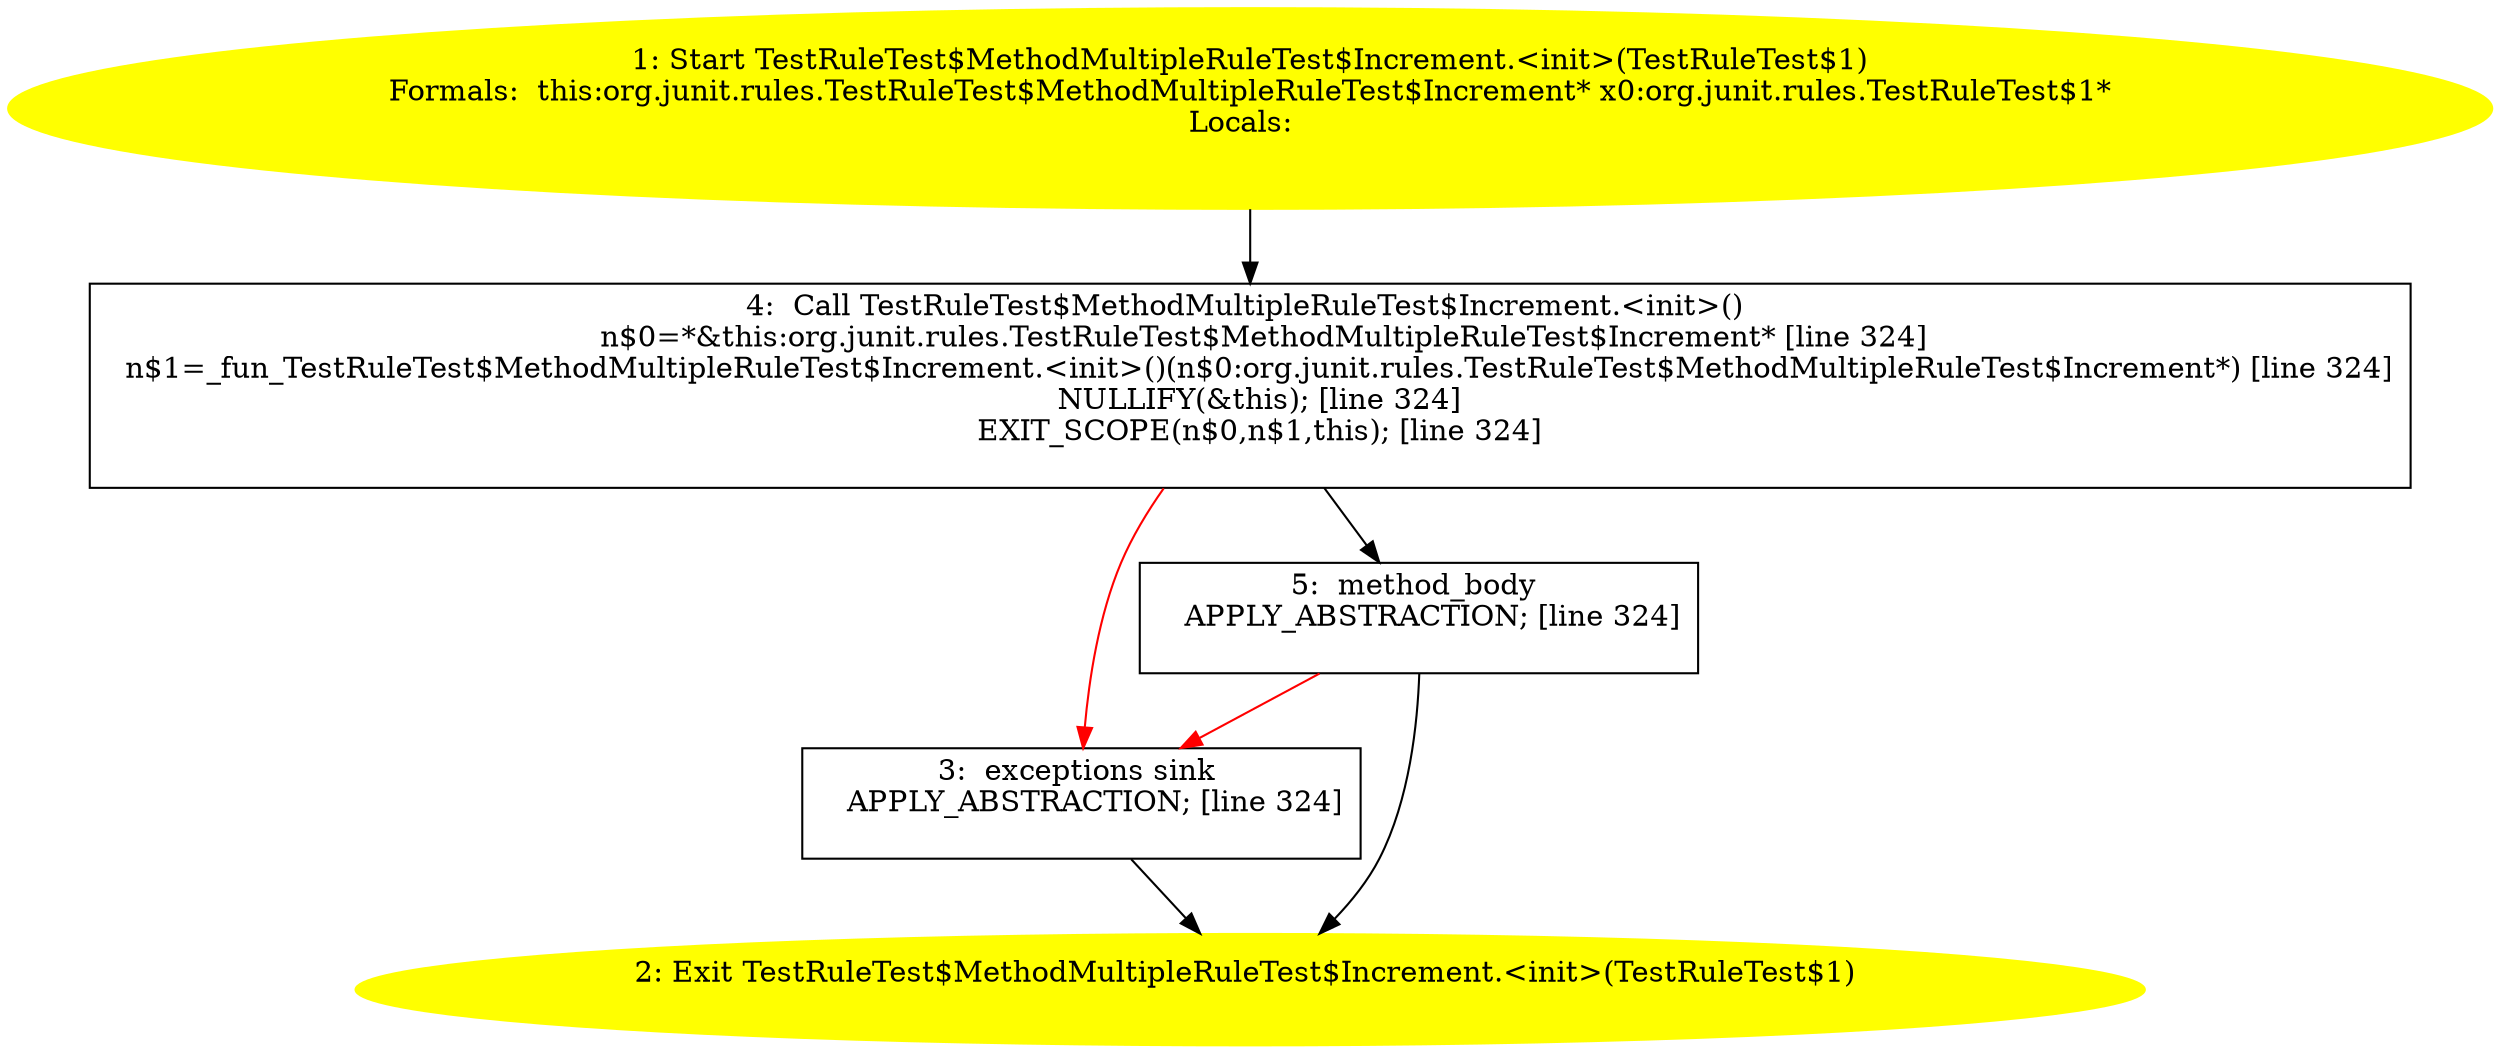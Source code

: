 /* @generated */
digraph cfg {
"org.junit.rules.TestRuleTest$MethodMultipleRuleTest$Increment.<init>(org.junit.rules.TestRuleTest$1).c5abe44568e027018f80b5b9b42c3d87_1" [label="1: Start TestRuleTest$MethodMultipleRuleTest$Increment.<init>(TestRuleTest$1)\nFormals:  this:org.junit.rules.TestRuleTest$MethodMultipleRuleTest$Increment* x0:org.junit.rules.TestRuleTest$1*\nLocals:  \n  " color=yellow style=filled]
	

	 "org.junit.rules.TestRuleTest$MethodMultipleRuleTest$Increment.<init>(org.junit.rules.TestRuleTest$1).c5abe44568e027018f80b5b9b42c3d87_1" -> "org.junit.rules.TestRuleTest$MethodMultipleRuleTest$Increment.<init>(org.junit.rules.TestRuleTest$1).c5abe44568e027018f80b5b9b42c3d87_4" ;
"org.junit.rules.TestRuleTest$MethodMultipleRuleTest$Increment.<init>(org.junit.rules.TestRuleTest$1).c5abe44568e027018f80b5b9b42c3d87_2" [label="2: Exit TestRuleTest$MethodMultipleRuleTest$Increment.<init>(TestRuleTest$1) \n  " color=yellow style=filled]
	

"org.junit.rules.TestRuleTest$MethodMultipleRuleTest$Increment.<init>(org.junit.rules.TestRuleTest$1).c5abe44568e027018f80b5b9b42c3d87_3" [label="3:  exceptions sink \n   APPLY_ABSTRACTION; [line 324]\n " shape="box"]
	

	 "org.junit.rules.TestRuleTest$MethodMultipleRuleTest$Increment.<init>(org.junit.rules.TestRuleTest$1).c5abe44568e027018f80b5b9b42c3d87_3" -> "org.junit.rules.TestRuleTest$MethodMultipleRuleTest$Increment.<init>(org.junit.rules.TestRuleTest$1).c5abe44568e027018f80b5b9b42c3d87_2" ;
"org.junit.rules.TestRuleTest$MethodMultipleRuleTest$Increment.<init>(org.junit.rules.TestRuleTest$1).c5abe44568e027018f80b5b9b42c3d87_4" [label="4:  Call TestRuleTest$MethodMultipleRuleTest$Increment.<init>() \n   n$0=*&this:org.junit.rules.TestRuleTest$MethodMultipleRuleTest$Increment* [line 324]\n  n$1=_fun_TestRuleTest$MethodMultipleRuleTest$Increment.<init>()(n$0:org.junit.rules.TestRuleTest$MethodMultipleRuleTest$Increment*) [line 324]\n  NULLIFY(&this); [line 324]\n  EXIT_SCOPE(n$0,n$1,this); [line 324]\n " shape="box"]
	

	 "org.junit.rules.TestRuleTest$MethodMultipleRuleTest$Increment.<init>(org.junit.rules.TestRuleTest$1).c5abe44568e027018f80b5b9b42c3d87_4" -> "org.junit.rules.TestRuleTest$MethodMultipleRuleTest$Increment.<init>(org.junit.rules.TestRuleTest$1).c5abe44568e027018f80b5b9b42c3d87_5" ;
	 "org.junit.rules.TestRuleTest$MethodMultipleRuleTest$Increment.<init>(org.junit.rules.TestRuleTest$1).c5abe44568e027018f80b5b9b42c3d87_4" -> "org.junit.rules.TestRuleTest$MethodMultipleRuleTest$Increment.<init>(org.junit.rules.TestRuleTest$1).c5abe44568e027018f80b5b9b42c3d87_3" [color="red" ];
"org.junit.rules.TestRuleTest$MethodMultipleRuleTest$Increment.<init>(org.junit.rules.TestRuleTest$1).c5abe44568e027018f80b5b9b42c3d87_5" [label="5:  method_body \n   APPLY_ABSTRACTION; [line 324]\n " shape="box"]
	

	 "org.junit.rules.TestRuleTest$MethodMultipleRuleTest$Increment.<init>(org.junit.rules.TestRuleTest$1).c5abe44568e027018f80b5b9b42c3d87_5" -> "org.junit.rules.TestRuleTest$MethodMultipleRuleTest$Increment.<init>(org.junit.rules.TestRuleTest$1).c5abe44568e027018f80b5b9b42c3d87_2" ;
	 "org.junit.rules.TestRuleTest$MethodMultipleRuleTest$Increment.<init>(org.junit.rules.TestRuleTest$1).c5abe44568e027018f80b5b9b42c3d87_5" -> "org.junit.rules.TestRuleTest$MethodMultipleRuleTest$Increment.<init>(org.junit.rules.TestRuleTest$1).c5abe44568e027018f80b5b9b42c3d87_3" [color="red" ];
}
